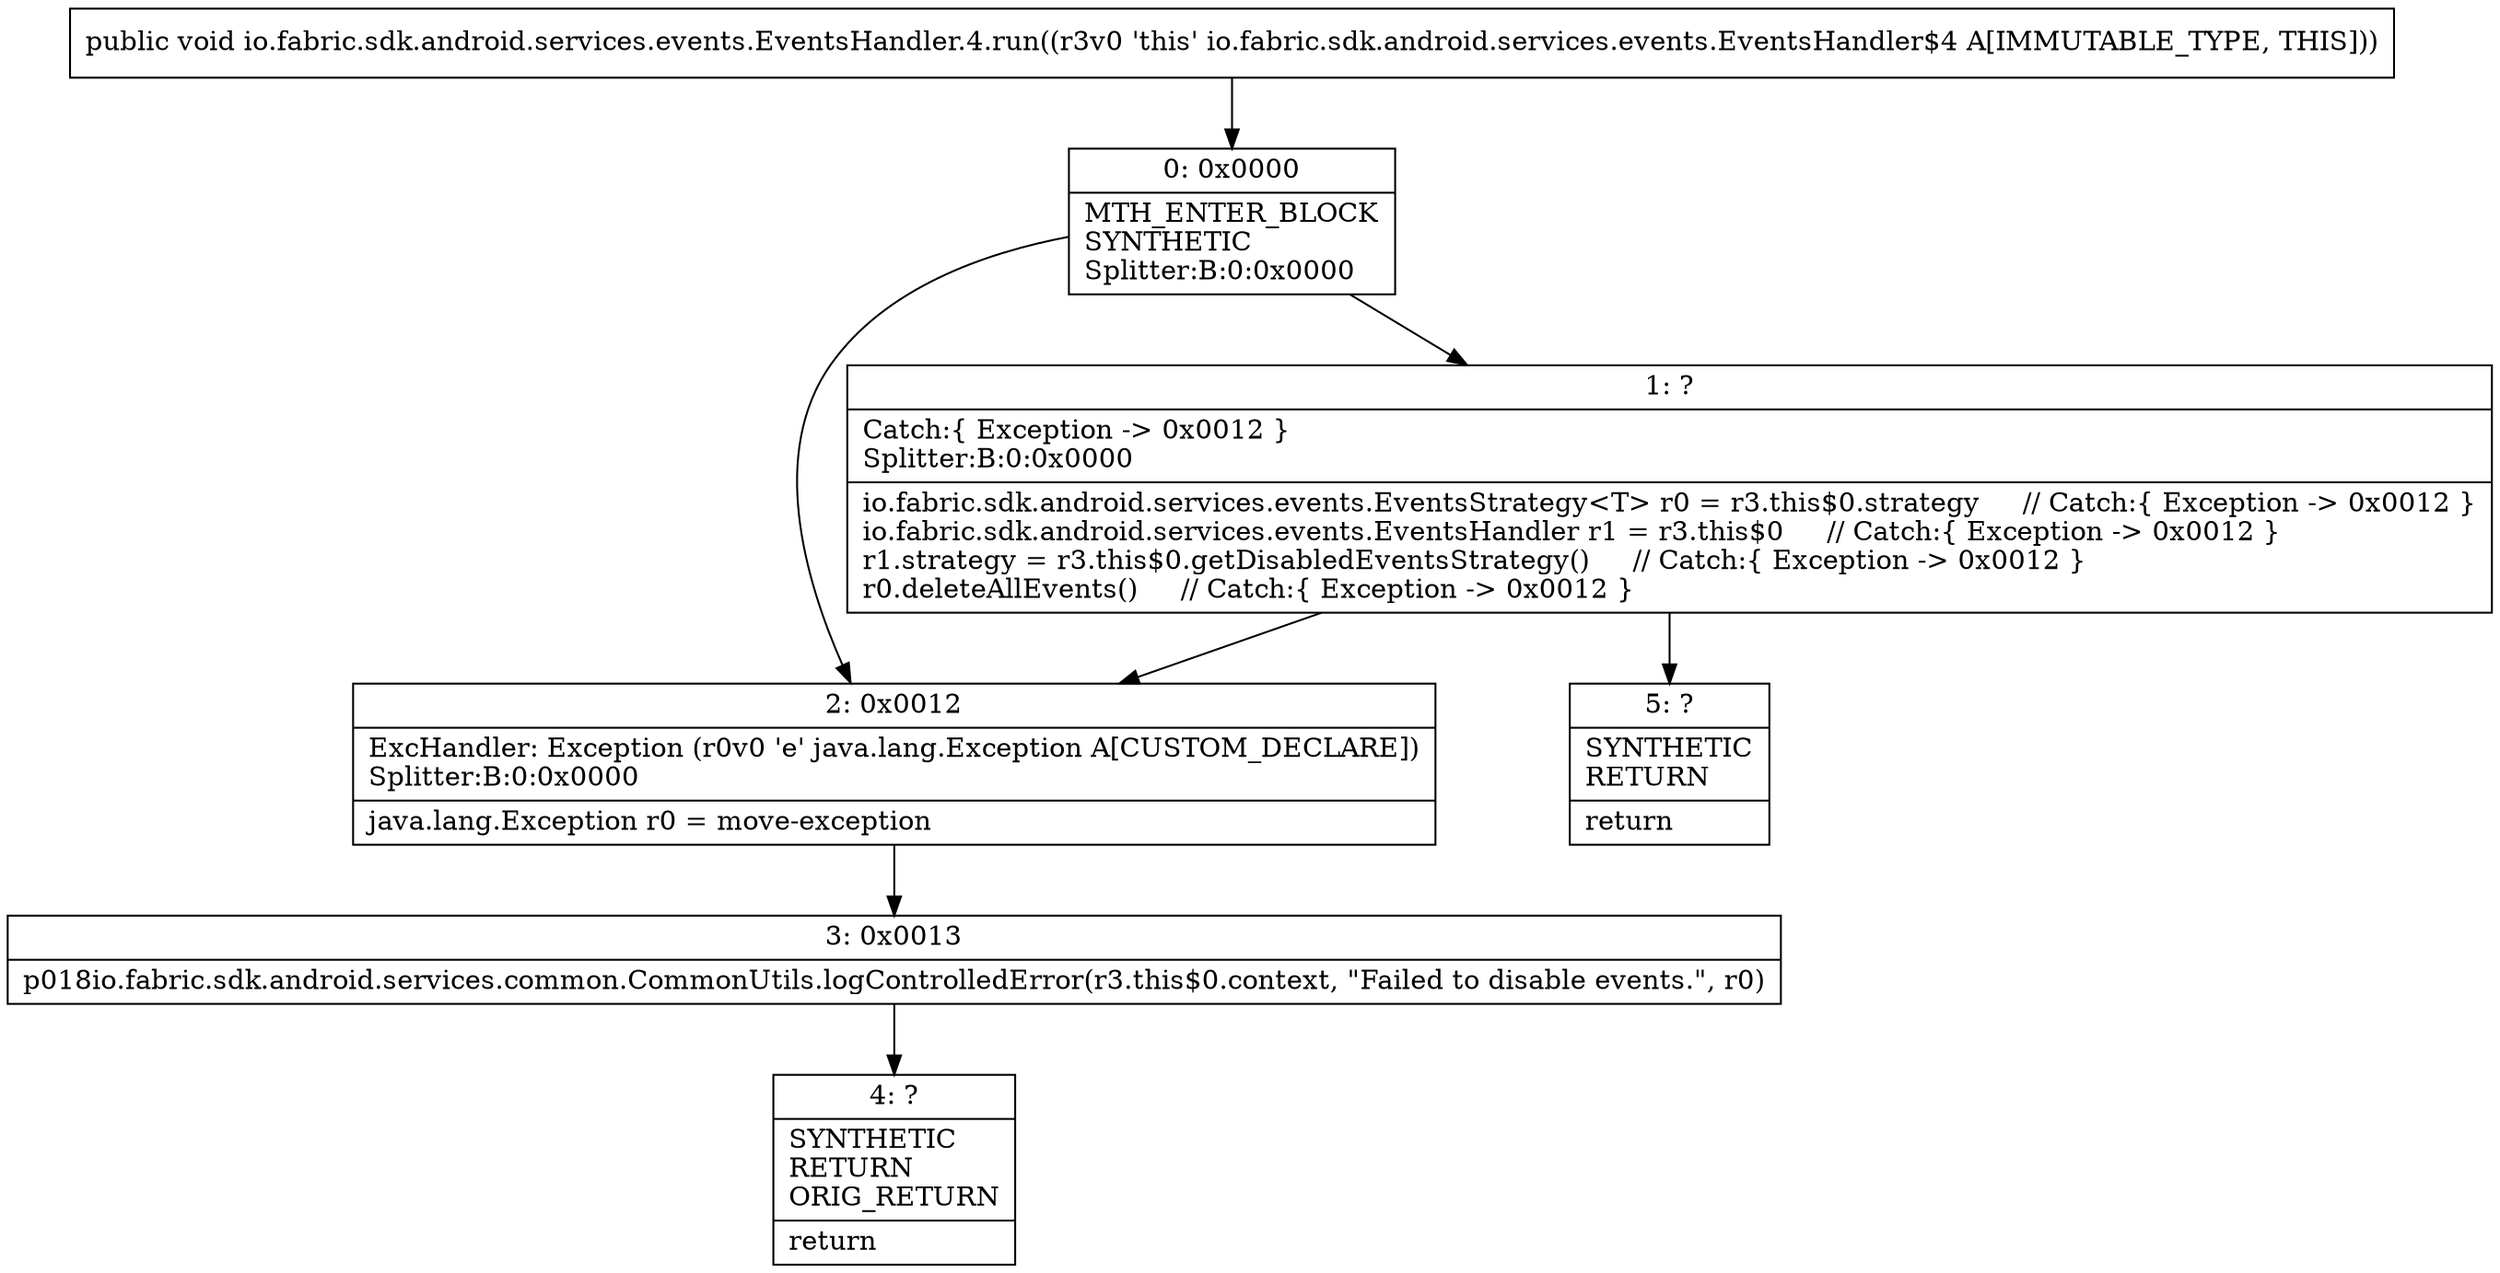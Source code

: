 digraph "CFG forio.fabric.sdk.android.services.events.EventsHandler.4.run()V" {
Node_0 [shape=record,label="{0\:\ 0x0000|MTH_ENTER_BLOCK\lSYNTHETIC\lSplitter:B:0:0x0000\l}"];
Node_1 [shape=record,label="{1\:\ ?|Catch:\{ Exception \-\> 0x0012 \}\lSplitter:B:0:0x0000\l|io.fabric.sdk.android.services.events.EventsStrategy\<T\> r0 = r3.this$0.strategy     \/\/ Catch:\{ Exception \-\> 0x0012 \}\lio.fabric.sdk.android.services.events.EventsHandler r1 = r3.this$0     \/\/ Catch:\{ Exception \-\> 0x0012 \}\lr1.strategy = r3.this$0.getDisabledEventsStrategy()     \/\/ Catch:\{ Exception \-\> 0x0012 \}\lr0.deleteAllEvents()     \/\/ Catch:\{ Exception \-\> 0x0012 \}\l}"];
Node_2 [shape=record,label="{2\:\ 0x0012|ExcHandler: Exception (r0v0 'e' java.lang.Exception A[CUSTOM_DECLARE])\lSplitter:B:0:0x0000\l|java.lang.Exception r0 = move\-exception\l}"];
Node_3 [shape=record,label="{3\:\ 0x0013|p018io.fabric.sdk.android.services.common.CommonUtils.logControlledError(r3.this$0.context, \"Failed to disable events.\", r0)\l}"];
Node_4 [shape=record,label="{4\:\ ?|SYNTHETIC\lRETURN\lORIG_RETURN\l|return\l}"];
Node_5 [shape=record,label="{5\:\ ?|SYNTHETIC\lRETURN\l|return\l}"];
MethodNode[shape=record,label="{public void io.fabric.sdk.android.services.events.EventsHandler.4.run((r3v0 'this' io.fabric.sdk.android.services.events.EventsHandler$4 A[IMMUTABLE_TYPE, THIS])) }"];
MethodNode -> Node_0;
Node_0 -> Node_1;
Node_0 -> Node_2;
Node_1 -> Node_2;
Node_1 -> Node_5;
Node_2 -> Node_3;
Node_3 -> Node_4;
}

